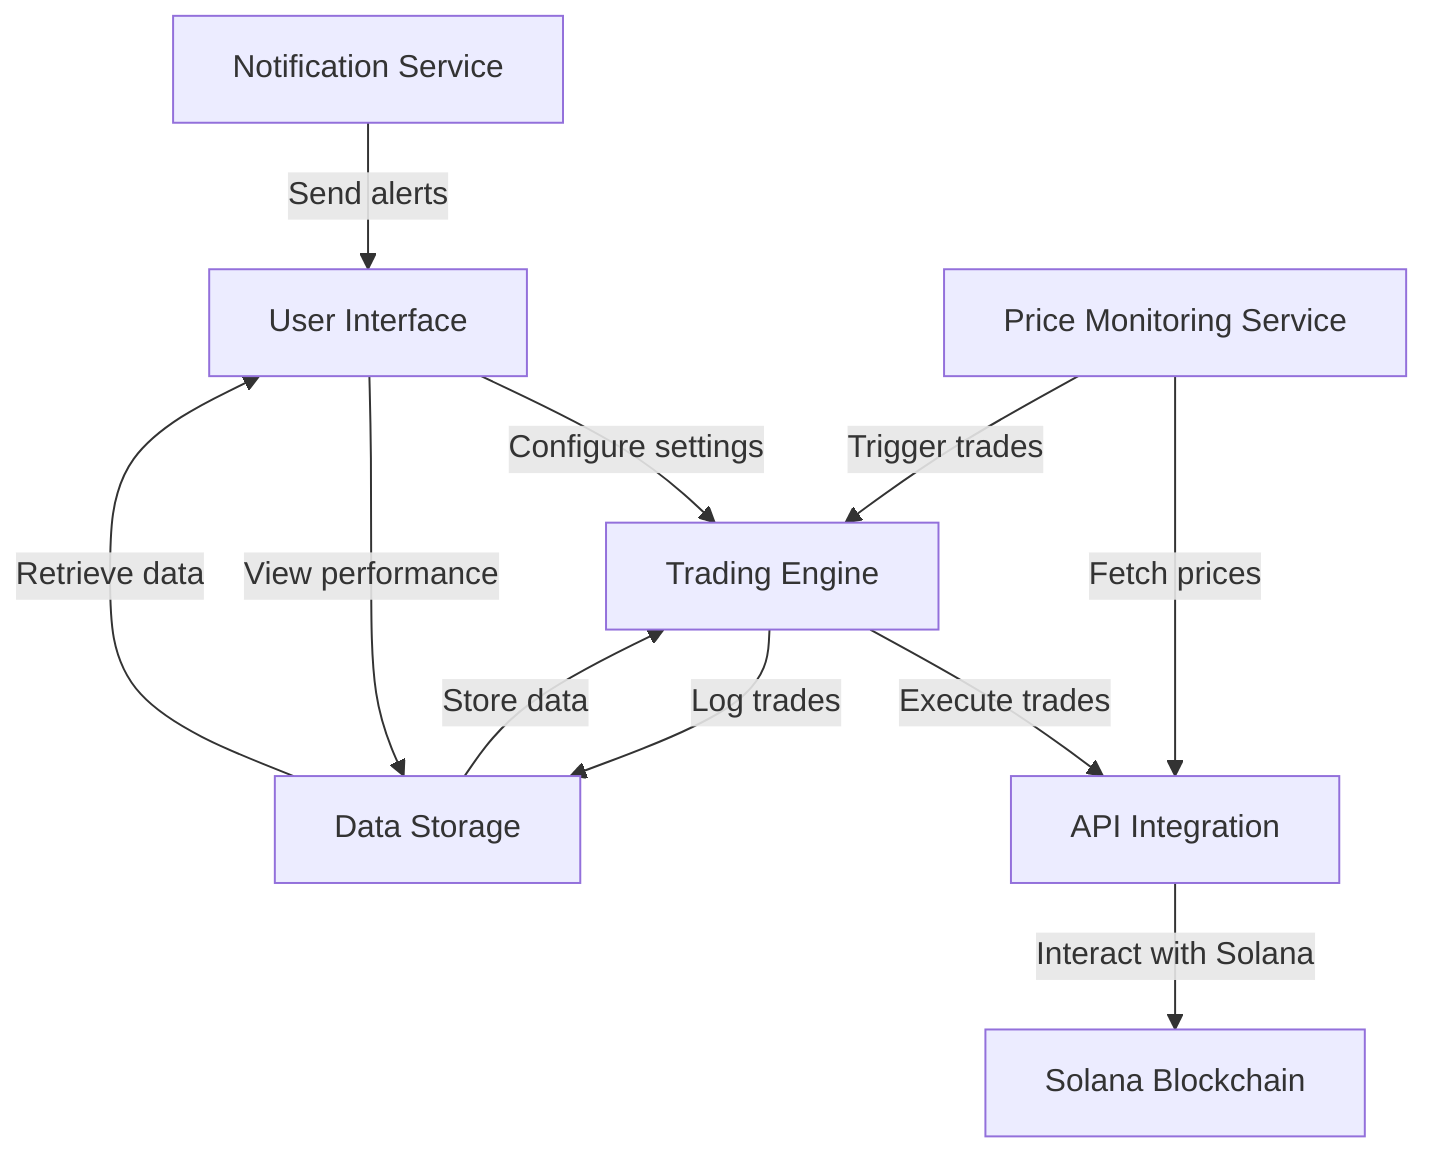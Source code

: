 graph TD
    A["User Interface"]
    B["Trading Engine"]
    C["Price Monitoring Service"]
    D["Notification Service"]
    E["Data Storage"]
    F["API Integration"]

    A -->|"Configure settings"| B
    A -->|"View performance"| E
    B -->|"Execute trades"| F
    B -->|"Log trades"| E
    C -->|"Fetch prices"| F
    C -->|"Trigger trades"| B
    D -->|"Send alerts"| A
    E -->|"Store data"| B
    E -->|"Retrieve data"| A
    F -->|"Interact with Solana"| G["Solana Blockchain"]